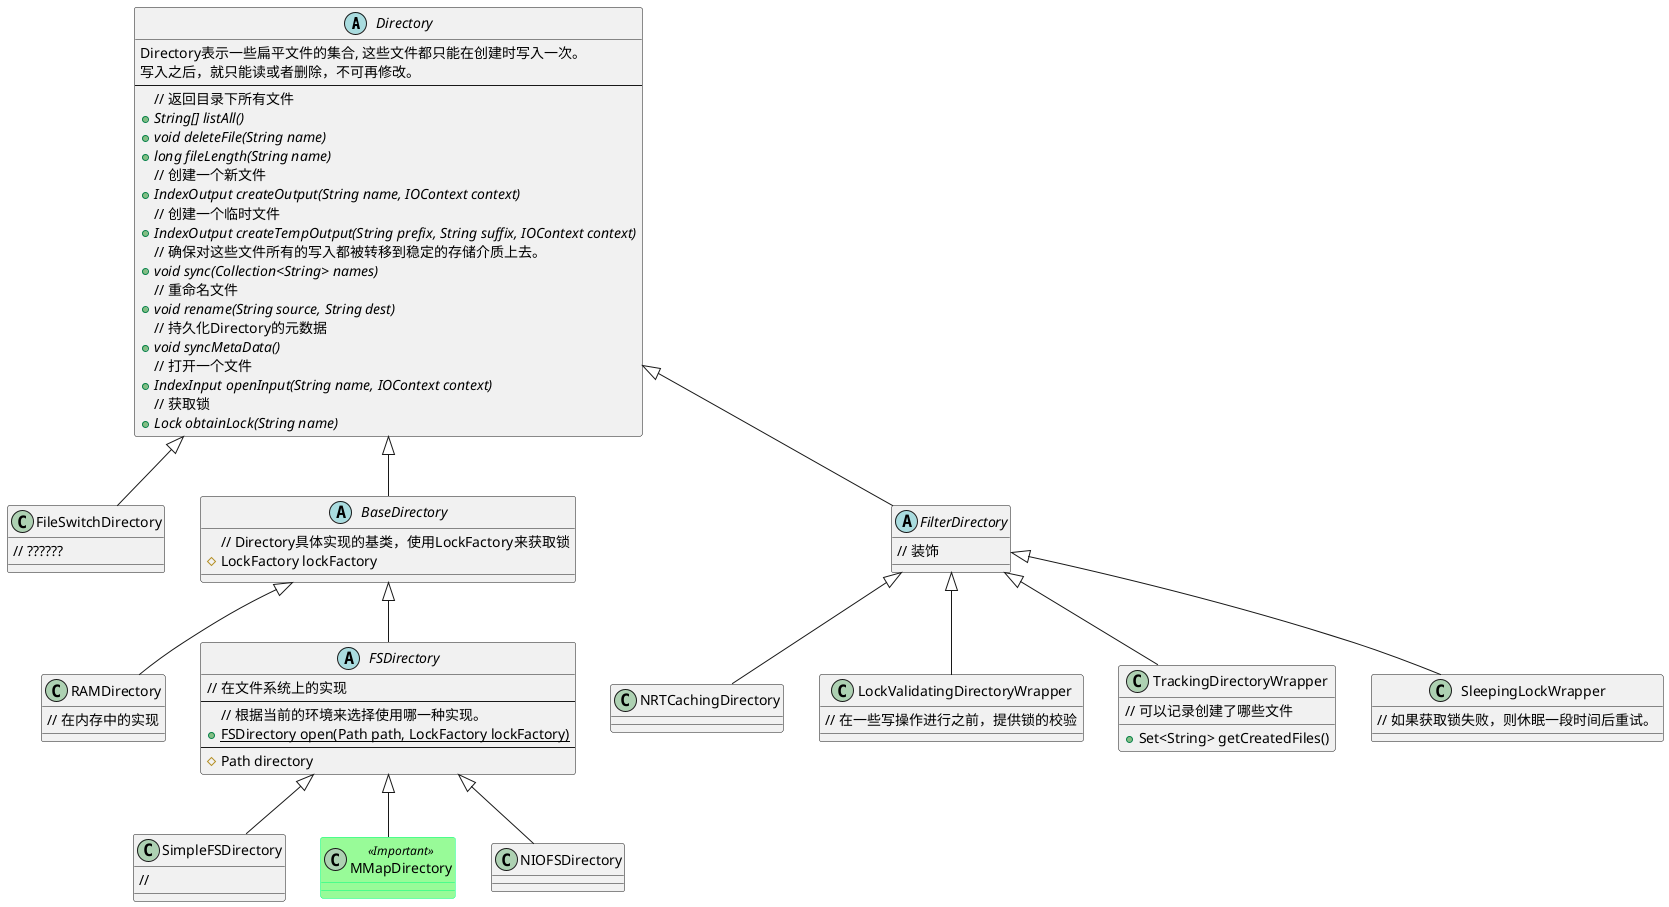 @startuml

skinparam class{
    BackgroundColor<<Important>> PaleGreen
    BorderColor<<Important>> SpringGreen
}

abstract class Directory{
    Directory表示一些扁平文件的集合, 这些文件都只能在创建时写入一次。
    写入之后，就只能读或者删除，不可再修改。
    ---
    // 返回目录下所有文件
    +{abstract} String[] listAll()
    +{abstract} void deleteFile(String name)
    +{abstract} long fileLength(String name)
    // 创建一个新文件
    +{abstract} IndexOutput createOutput(String name, IOContext context)
    // 创建一个临时文件
    +{abstract} IndexOutput createTempOutput(String prefix, String suffix, IOContext context)
    // 确保对这些文件所有的写入都被转移到稳定的存储介质上去。
    +{abstract} void sync(Collection<String> names)
    // 重命名文件
    +{abstract} void rename(String source, String dest)
    // 持久化Directory的元数据
    +{abstract} void syncMetaData()
    // 打开一个文件
    +{abstract} IndexInput openInput(String name, IOContext context)
    // 获取锁
    +{abstract} Lock obtainLock(String name)
}

class FileSwitchDirectory extends Directory {
    // ??????
}

abstract class BaseDirectory extends Directory{
    // Directory具体实现的基类，使用LockFactory来获取锁
    # LockFactory lockFactory
}

class RAMDirectory extends BaseDirectory{
    // 在内存中的实现
}

abstract class FSDirectory extends BaseDirectory{
    // 在文件系统上的实现
    ---
    // 根据当前的环境来选择使用哪一种实现。
    + {static}FSDirectory open(Path path, LockFactory lockFactory)
    ---
    #Path directory
}

class SimpleFSDirectory extends FSDirectory{
    //
}

class MMapDirectory<<Important>> extends FSDirectory{

}

class NIOFSDirectory extends FSDirectory{
}

abstract class FilterDirectory extends Directory{
    // 装饰
}

class NRTCachingDirectory extends FilterDirectory{

}

class LockValidatingDirectoryWrapper extends FilterDirectory{
    // 在一些写操作进行之前，提供锁的校验
}

class TrackingDirectoryWrapper extends FilterDirectory {
    // 可以记录创建了哪些文件
    +Set<String> getCreatedFiles()
}

class SleepingLockWrapper extends FilterDirectory{
    // 如果获取锁失败，则休眠一段时间后重试。
}

@enduml
